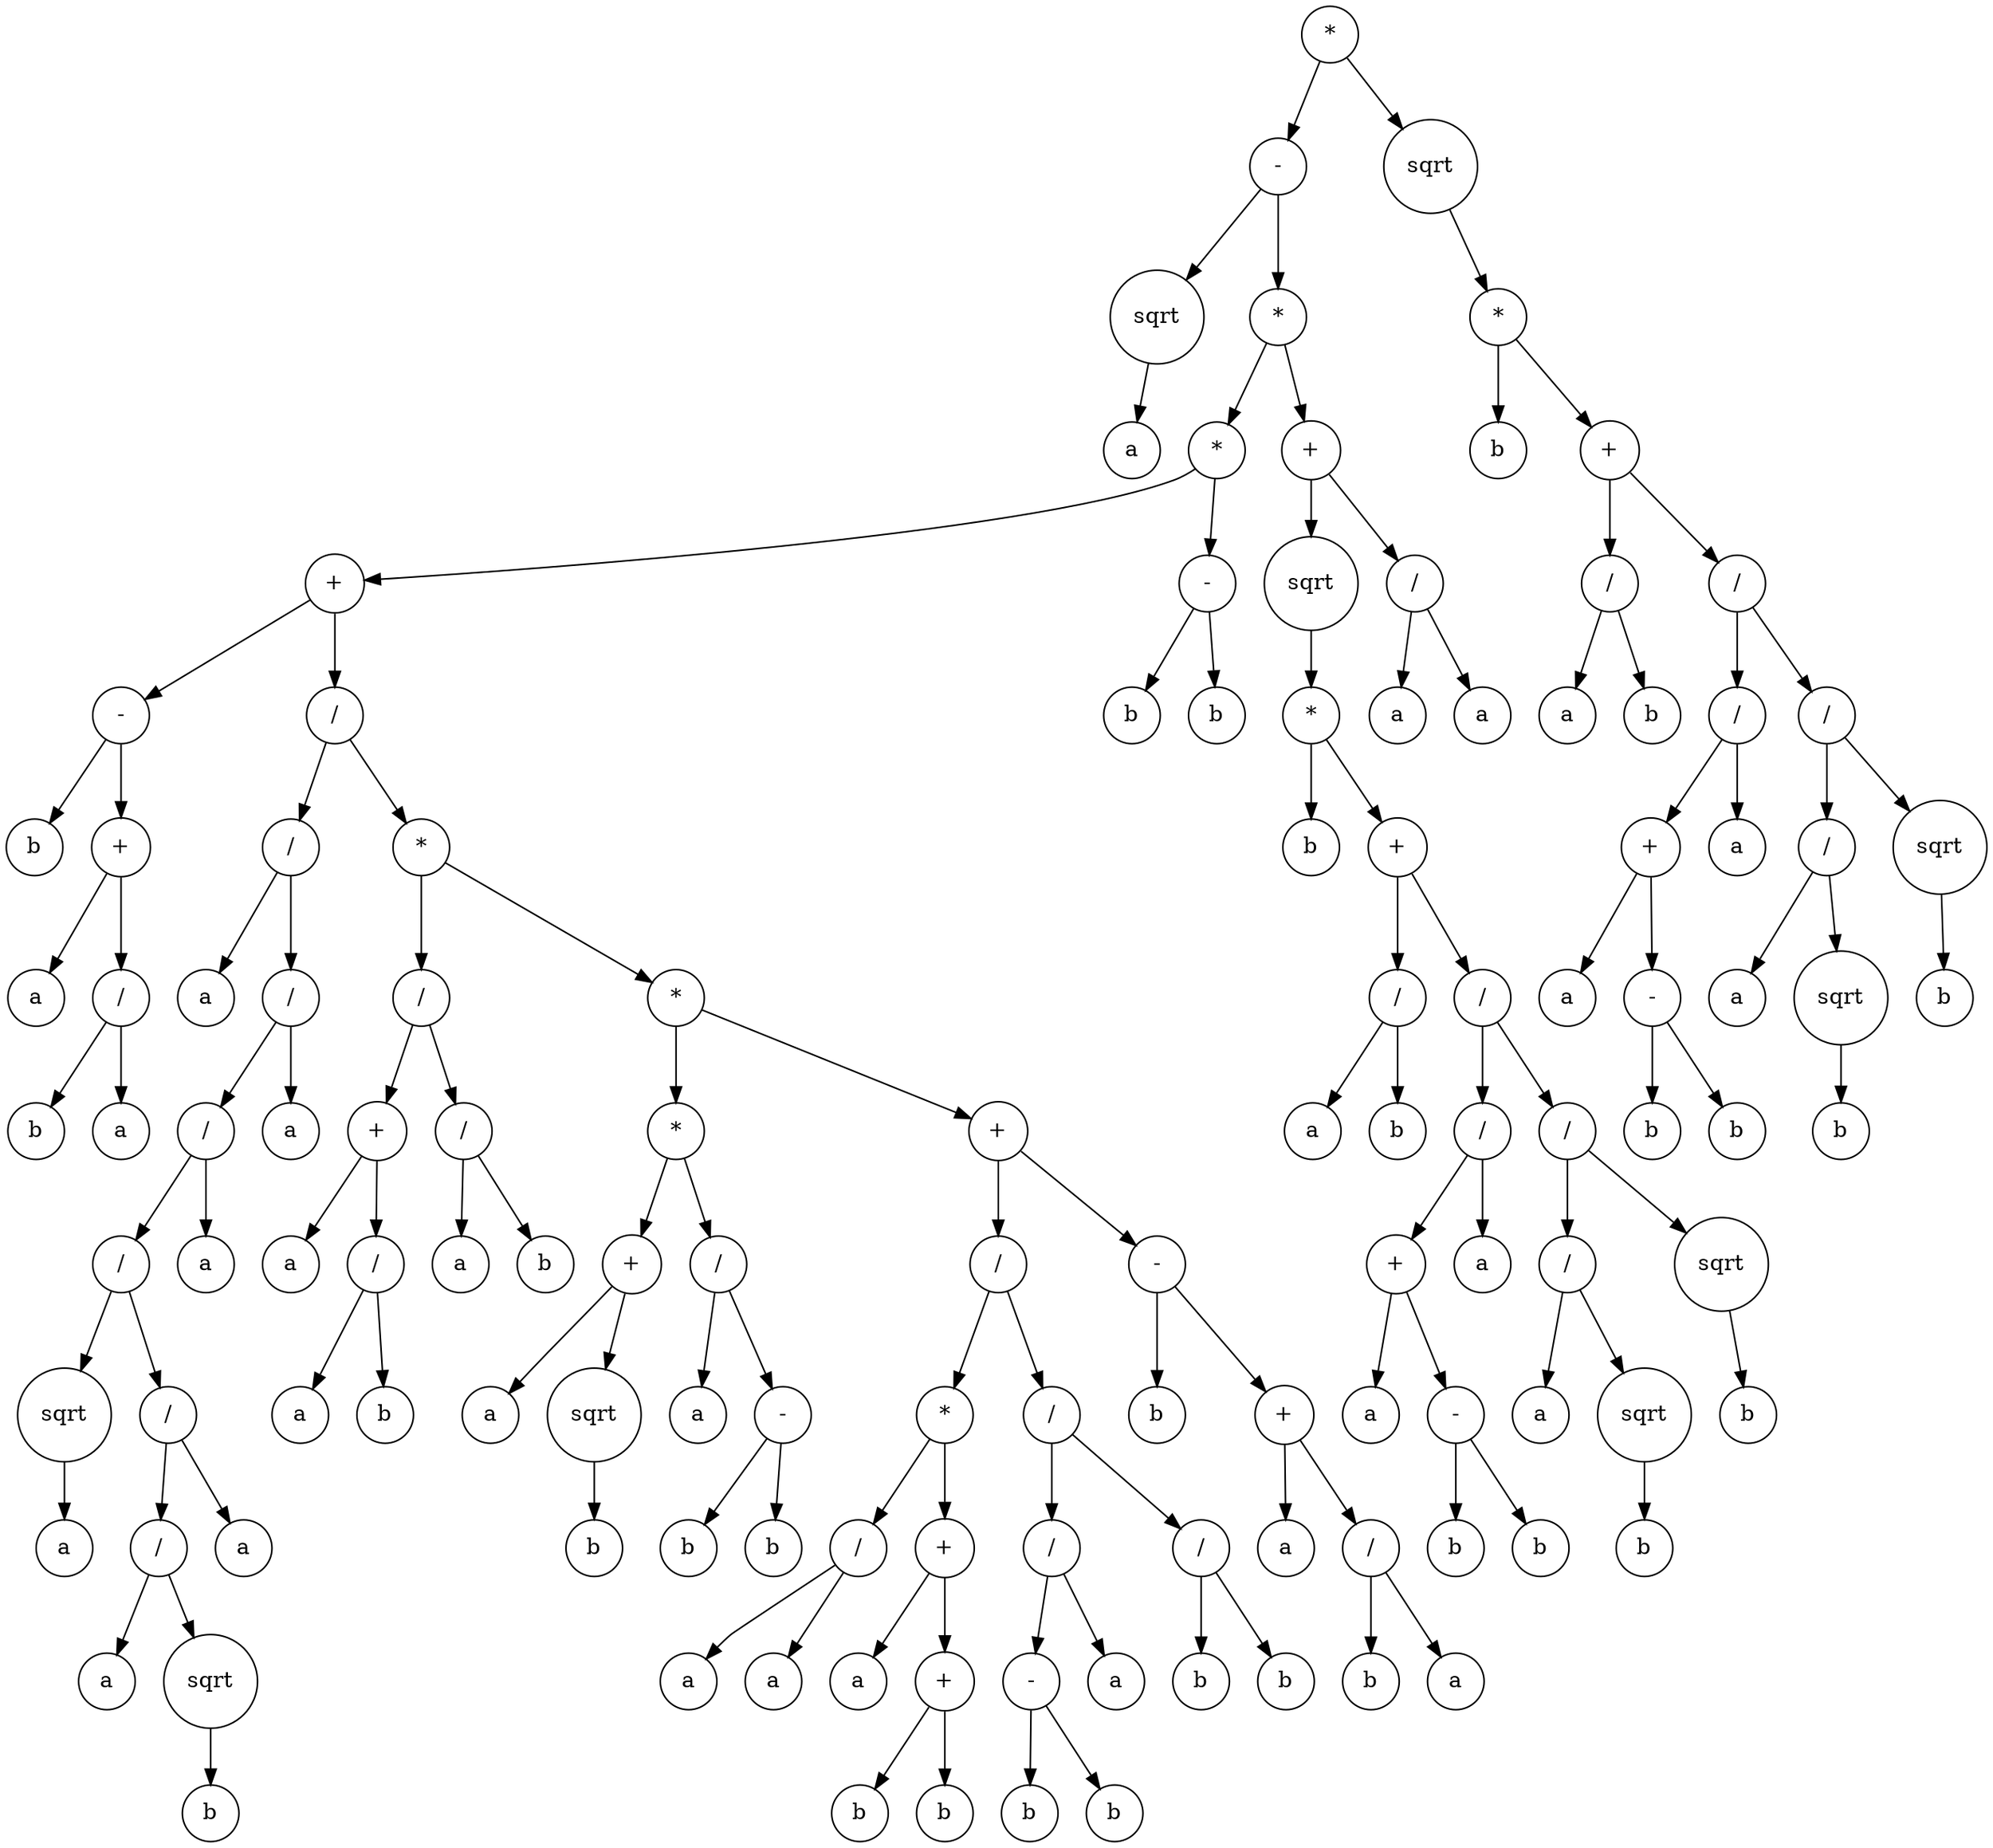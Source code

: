 digraph g {
graph [ordering=out];
node [shape=circle];
n[label = "*"];
n0[label = "-"];
n00[label = "sqrt"];
n000[label = "a"];
n00 -> n000;
n0 -> n00;
n01[label = "*"];
n010[label = "*"];
n0100[label = "+"];
n01000[label = "-"];
n010000[label = "b"];
n01000 -> n010000;
n010001[label = "+"];
n0100010[label = "a"];
n010001 -> n0100010;
n0100011[label = "/"];
n01000110[label = "b"];
n0100011 -> n01000110;
n01000111[label = "a"];
n0100011 -> n01000111;
n010001 -> n0100011;
n01000 -> n010001;
n0100 -> n01000;
n01001[label = "/"];
n010010[label = "/"];
n0100100[label = "a"];
n010010 -> n0100100;
n0100101[label = "/"];
n01001010[label = "/"];
n010010100[label = "/"];
n0100101000[label = "sqrt"];
n01001010000[label = "a"];
n0100101000 -> n01001010000;
n010010100 -> n0100101000;
n0100101001[label = "/"];
n01001010010[label = "/"];
n010010100100[label = "a"];
n01001010010 -> n010010100100;
n010010100101[label = "sqrt"];
n0100101001010[label = "b"];
n010010100101 -> n0100101001010;
n01001010010 -> n010010100101;
n0100101001 -> n01001010010;
n01001010011[label = "a"];
n0100101001 -> n01001010011;
n010010100 -> n0100101001;
n01001010 -> n010010100;
n010010101[label = "a"];
n01001010 -> n010010101;
n0100101 -> n01001010;
n01001011[label = "a"];
n0100101 -> n01001011;
n010010 -> n0100101;
n01001 -> n010010;
n010011[label = "*"];
n0100110[label = "/"];
n01001100[label = "+"];
n010011000[label = "a"];
n01001100 -> n010011000;
n010011001[label = "/"];
n0100110010[label = "a"];
n010011001 -> n0100110010;
n0100110011[label = "b"];
n010011001 -> n0100110011;
n01001100 -> n010011001;
n0100110 -> n01001100;
n01001101[label = "/"];
n010011010[label = "a"];
n01001101 -> n010011010;
n010011011[label = "b"];
n01001101 -> n010011011;
n0100110 -> n01001101;
n010011 -> n0100110;
n0100111[label = "*"];
n01001110[label = "*"];
n010011100[label = "+"];
n0100111000[label = "a"];
n010011100 -> n0100111000;
n0100111001[label = "sqrt"];
n01001110010[label = "b"];
n0100111001 -> n01001110010;
n010011100 -> n0100111001;
n01001110 -> n010011100;
n010011101[label = "/"];
n0100111010[label = "a"];
n010011101 -> n0100111010;
n0100111011[label = "-"];
n01001110110[label = "b"];
n0100111011 -> n01001110110;
n01001110111[label = "b"];
n0100111011 -> n01001110111;
n010011101 -> n0100111011;
n01001110 -> n010011101;
n0100111 -> n01001110;
n01001111[label = "+"];
n010011110[label = "/"];
n0100111100[label = "*"];
n01001111000[label = "/"];
n010011110000[label = "a"];
n01001111000 -> n010011110000;
n010011110001[label = "a"];
n01001111000 -> n010011110001;
n0100111100 -> n01001111000;
n01001111001[label = "+"];
n010011110010[label = "a"];
n01001111001 -> n010011110010;
n010011110011[label = "+"];
n0100111100110[label = "b"];
n010011110011 -> n0100111100110;
n0100111100111[label = "b"];
n010011110011 -> n0100111100111;
n01001111001 -> n010011110011;
n0100111100 -> n01001111001;
n010011110 -> n0100111100;
n0100111101[label = "/"];
n01001111010[label = "/"];
n010011110100[label = "-"];
n0100111101000[label = "b"];
n010011110100 -> n0100111101000;
n0100111101001[label = "b"];
n010011110100 -> n0100111101001;
n01001111010 -> n010011110100;
n010011110101[label = "a"];
n01001111010 -> n010011110101;
n0100111101 -> n01001111010;
n01001111011[label = "/"];
n010011110110[label = "b"];
n01001111011 -> n010011110110;
n010011110111[label = "b"];
n01001111011 -> n010011110111;
n0100111101 -> n01001111011;
n010011110 -> n0100111101;
n01001111 -> n010011110;
n010011111[label = "-"];
n0100111110[label = "b"];
n010011111 -> n0100111110;
n0100111111[label = "+"];
n01001111110[label = "a"];
n0100111111 -> n01001111110;
n01001111111[label = "/"];
n010011111110[label = "b"];
n01001111111 -> n010011111110;
n010011111111[label = "a"];
n01001111111 -> n010011111111;
n0100111111 -> n01001111111;
n010011111 -> n0100111111;
n01001111 -> n010011111;
n0100111 -> n01001111;
n010011 -> n0100111;
n01001 -> n010011;
n0100 -> n01001;
n010 -> n0100;
n0101[label = "-"];
n01010[label = "b"];
n0101 -> n01010;
n01011[label = "b"];
n0101 -> n01011;
n010 -> n0101;
n01 -> n010;
n011[label = "+"];
n0110[label = "sqrt"];
n01100[label = "*"];
n011000[label = "b"];
n01100 -> n011000;
n011001[label = "+"];
n0110010[label = "/"];
n01100100[label = "a"];
n0110010 -> n01100100;
n01100101[label = "b"];
n0110010 -> n01100101;
n011001 -> n0110010;
n0110011[label = "/"];
n01100110[label = "/"];
n011001100[label = "+"];
n0110011000[label = "a"];
n011001100 -> n0110011000;
n0110011001[label = "-"];
n01100110010[label = "b"];
n0110011001 -> n01100110010;
n01100110011[label = "b"];
n0110011001 -> n01100110011;
n011001100 -> n0110011001;
n01100110 -> n011001100;
n011001101[label = "a"];
n01100110 -> n011001101;
n0110011 -> n01100110;
n01100111[label = "/"];
n011001110[label = "/"];
n0110011100[label = "a"];
n011001110 -> n0110011100;
n0110011101[label = "sqrt"];
n01100111010[label = "b"];
n0110011101 -> n01100111010;
n011001110 -> n0110011101;
n01100111 -> n011001110;
n011001111[label = "sqrt"];
n0110011110[label = "b"];
n011001111 -> n0110011110;
n01100111 -> n011001111;
n0110011 -> n01100111;
n011001 -> n0110011;
n01100 -> n011001;
n0110 -> n01100;
n011 -> n0110;
n0111[label = "/"];
n01110[label = "a"];
n0111 -> n01110;
n01111[label = "a"];
n0111 -> n01111;
n011 -> n0111;
n01 -> n011;
n0 -> n01;
n -> n0;
n1[label = "sqrt"];
n10[label = "*"];
n100[label = "b"];
n10 -> n100;
n101[label = "+"];
n1010[label = "/"];
n10100[label = "a"];
n1010 -> n10100;
n10101[label = "b"];
n1010 -> n10101;
n101 -> n1010;
n1011[label = "/"];
n10110[label = "/"];
n101100[label = "+"];
n1011000[label = "a"];
n101100 -> n1011000;
n1011001[label = "-"];
n10110010[label = "b"];
n1011001 -> n10110010;
n10110011[label = "b"];
n1011001 -> n10110011;
n101100 -> n1011001;
n10110 -> n101100;
n101101[label = "a"];
n10110 -> n101101;
n1011 -> n10110;
n10111[label = "/"];
n101110[label = "/"];
n1011100[label = "a"];
n101110 -> n1011100;
n1011101[label = "sqrt"];
n10111010[label = "b"];
n1011101 -> n10111010;
n101110 -> n1011101;
n10111 -> n101110;
n101111[label = "sqrt"];
n1011110[label = "b"];
n101111 -> n1011110;
n10111 -> n101111;
n1011 -> n10111;
n101 -> n1011;
n10 -> n101;
n1 -> n10;
n -> n1;
}
